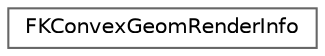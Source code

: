 digraph "Graphical Class Hierarchy"
{
 // INTERACTIVE_SVG=YES
 // LATEX_PDF_SIZE
  bgcolor="transparent";
  edge [fontname=Helvetica,fontsize=10,labelfontname=Helvetica,labelfontsize=10];
  node [fontname=Helvetica,fontsize=10,shape=box,height=0.2,width=0.4];
  rankdir="LR";
  Node0 [id="Node000000",label="FKConvexGeomRenderInfo",height=0.2,width=0.4,color="grey40", fillcolor="white", style="filled",URL="$d7/d40/classFKConvexGeomRenderInfo.html",tooltip=" "];
}
